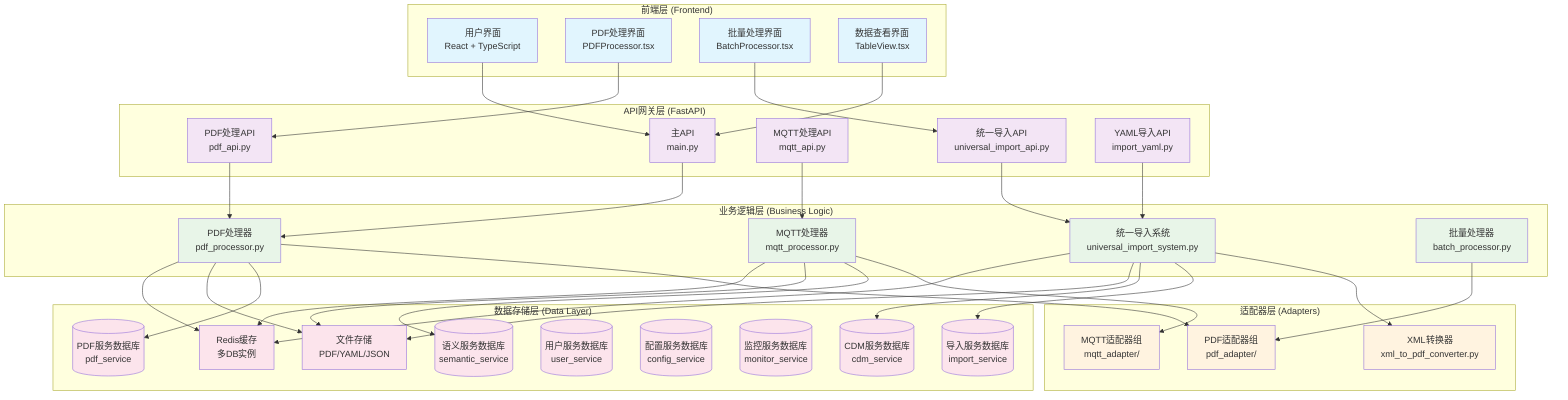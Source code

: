 graph TB
    %% 6016-app 系统总体架构图
    
    subgraph "前端层 (Frontend)"
        UI[用户界面<br/>React + TypeScript]
        PDF_UI[PDF处理界面<br/>PDFProcessor.tsx]
        BATCH_UI[批量处理界面<br/>BatchProcessor.tsx]
        VIEW_UI[数据查看界面<br/>TableView.tsx]
    end
    
    subgraph "API网关层 (FastAPI)"
        MAIN_API[主API<br/>main.py]
        PDF_API[PDF处理API<br/>pdf_api.py]
        MQTT_API[MQTT处理API<br/>mqtt_api.py]
        UNIVERSAL_API[统一导入API<br/>universal_import_api.py]
        YAML_API[YAML导入API<br/>import_yaml.py]
    end
    
    subgraph "业务逻辑层 (Business Logic)"
        PDF_PROC[PDF处理器<br/>pdf_processor.py]
        MQTT_PROC[MQTT处理器<br/>mqtt_processor.py]
        UNIVERSAL_SYS[统一导入系统<br/>universal_import_system.py]
        BATCH_PROC[批量处理器<br/>batch_processor.py]
    end
    
    subgraph "适配器层 (Adapters)"
        PDF_ADAPTER[PDF适配器组<br/>pdf_adapter/]
        MQTT_ADAPTER[MQTT适配器组<br/>mqtt_adapter/]
        XML_CONVERTER[XML转换器<br/>xml_to_pdf_converter.py]
    end
    
    subgraph "数据存储层 (Data Layer)"
        PDF_DB[(PDF服务数据库<br/>pdf_service)]
        SEMANTIC_DB[(语义服务数据库<br/>semantic_service)]
        CDM_DB[(CDM服务数据库<br/>cdm_service)]
        IMPORT_DB[(导入服务数据库<br/>import_service)]
        USER_DB[(用户服务数据库<br/>user_service)]
        CONFIG_DB[(配置服务数据库<br/>config_service)]
        MONITOR_DB[(监控服务数据库<br/>monitor_service)]
        FILE_STORAGE[文件存储<br/>PDF/YAML/JSON]
        REDIS_CACHE[Redis缓存<br/>多DB实例]
    end
    
    %% 连接关系
    UI --> MAIN_API
    PDF_UI --> PDF_API
    BATCH_UI --> UNIVERSAL_API
    VIEW_UI --> MAIN_API
    
    MAIN_API --> PDF_PROC
    PDF_API --> PDF_PROC
    MQTT_API --> MQTT_PROC
    UNIVERSAL_API --> UNIVERSAL_SYS
    YAML_API --> UNIVERSAL_SYS
    
    PDF_PROC --> PDF_ADAPTER
    MQTT_PROC --> MQTT_ADAPTER
    UNIVERSAL_SYS --> XML_CONVERTER
    BATCH_PROC --> PDF_ADAPTER
    
    PDF_PROC --> PDF_DB
    MQTT_PROC --> SEMANTIC_DB
    UNIVERSAL_SYS --> IMPORT_DB
    UNIVERSAL_SYS --> CDM_DB
    
    PDF_PROC --> FILE_STORAGE
    MQTT_PROC --> FILE_STORAGE
    UNIVERSAL_SYS --> FILE_STORAGE
    
    PDF_PROC --> REDIS_CACHE
    MQTT_PROC --> REDIS_CACHE
    UNIVERSAL_SYS --> REDIS_CACHE
    
    %% 样式
    classDef frontend fill:#e1f5fe
    classDef api fill:#f3e5f5
    classDef business fill:#e8f5e8
    classDef adapter fill:#fff3e0
    classDef storage fill:#fce4ec
    
    class UI,PDF_UI,BATCH_UI,VIEW_UI frontend
    class MAIN_API,PDF_API,MQTT_API,UNIVERSAL_API,YAML_API api
    class PDF_PROC,MQTT_PROC,UNIVERSAL_SYS,BATCH_PROC business
    class PDF_ADAPTER,MQTT_ADAPTER,XML_CONVERTER adapter
    class PDF_DB,SEMANTIC_DB,CDM_DB,IMPORT_DB,USER_DB,CONFIG_DB,MONITOR_DB,FILE_STORAGE,REDIS_CACHE storage